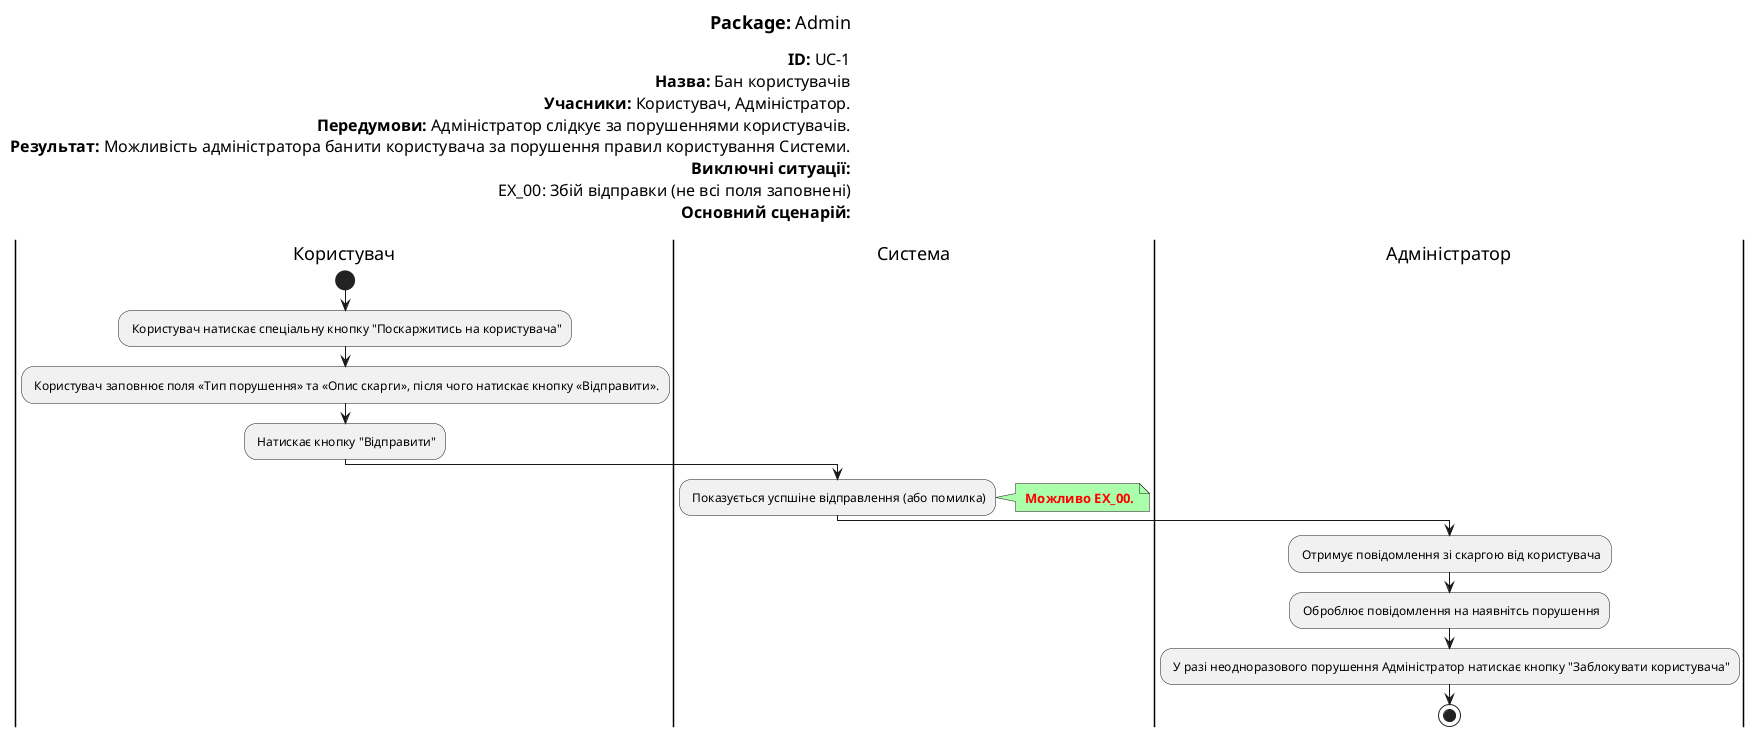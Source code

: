 @startuml
left header
<font color=000 size=18><b>Package:</b> Admin

<font color=000 size=16><b>ID:</b> UC-1
<font color=000 size=16><b>Назва:</b> Бан користувачів
<font color=000 size=16><b>Учасники:</b> Користувач, Адміністратор.
<font color=000 size=16><b>Передумови:</b> Адміністратор слідкує за порушеннями користувачів.
<font color=000 size=16><b>Результат:</b> Можливість адміністратора банити користувача за порушення правил користування Системи.
<font color=000 size=16><b>Виключні ситуації:</b>
<font color=000 size=16> EX_00: Збій відправки (не всі поля заповнені)
<font color=000 size=16><b>Основний сценарій:</b>

end header

|Користувач|
start
: Користувач натискає спеціальну кнопку "Поскаржитись на користувача";

: Користувач заповнює поля «Тип порушення» та «Опис скарги», після чого натискає кнопку «Відправити».;

: Натискає кнопку "Відправити";

|Система|
: Показується успшіне відправлення (або помилка);

note right #aaffaa
<font color=red><b> Можливо EX_00.
end note

|Адміністратор|
: Отримує повідомлення зі скаргою від користувача;

: Оброблює повідомлення на наявнітсь порушення;

: У разі неодноразового порушення Адміністратор натискає кнопку "Заблокувати користувача";

stop;
@enduml
